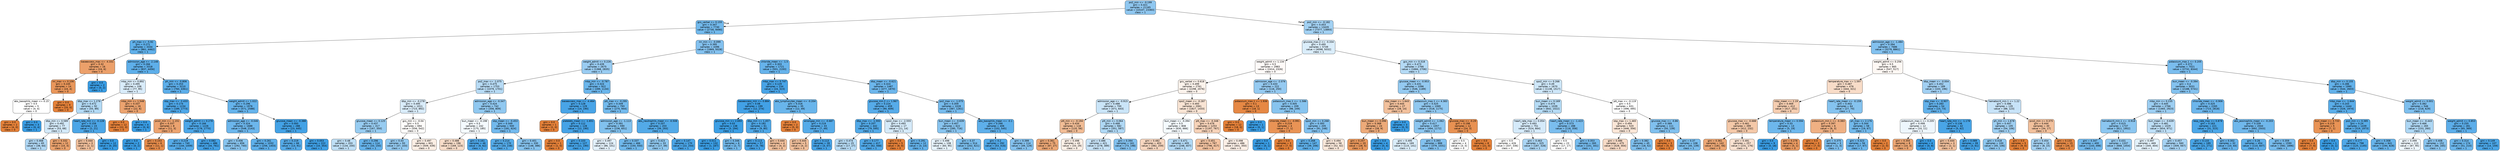 digraph Tree {
node [shape=box, style="filled, rounded", color="black", fontname="helvetica"] ;
edge [fontname="helvetica"] ;
0 [label="po2_min <= -0.199\ngini = 0.421\nsamples = 21165\nvalue = [10107, 23383]\nclass = 1", fillcolor="#8fc7f0"] ;
1 [label="gcs_verbal <= 0.155\ngini = 0.347\nsamples = 7730\nvalue = [2730, 9490]\nclass = 1", fillcolor="#72b9ec"] ;
0 -> 1 [labeldistance=2.5, labelangle=45, headlabel="True"] ;
2 [label="ph_max <= -5.92\ngini = 0.271\nsamples = 3334\nvalue = [861, 4462]\nclass = 1", fillcolor="#5fb0ea"] ;
1 -> 2 ;
3 [label="baseexcess_max <= -4.331\ngini = 0.32\nsamples = 16\nvalue = [24, 6]\nclass = 0", fillcolor="#eca06a"] ;
2 -> 3 ;
4 [label="inr_max <= 0.106\ngini = 0.245\nsamples = 14\nvalue = [24, 4]\nclass = 0", fillcolor="#e9965a"] ;
3 -> 4 ;
5 [label="abs_basophils_mean <= 0.15\ngini = 0.5\nsamples = 5\nvalue = [4, 4]\nclass = 0", fillcolor="#ffffff"] ;
4 -> 5 ;
6 [label="gini = 0.0\nsamples = 2\nvalue = [4, 0]\nclass = 0", fillcolor="#e58139"] ;
5 -> 6 ;
7 [label="gini = 0.0\nsamples = 3\nvalue = [0, 4]\nclass = 1", fillcolor="#399de5"] ;
5 -> 7 ;
8 [label="gini = 0.0\nsamples = 9\nvalue = [20, 0]\nclass = 0", fillcolor="#e58139"] ;
4 -> 8 ;
9 [label="gini = 0.0\nsamples = 2\nvalue = [0, 2]\nclass = 1", fillcolor="#399de5"] ;
3 -> 9 ;
10 [label="admission_age <= -2.148\ngini = 0.266\nsamples = 3318\nvalue = [837, 4456]\nclass = 1", fillcolor="#5eafea"] ;
2 -> 10 ;
11 [label="mbp_min <= 0.892\ngini = 0.495\nsamples = 108\nvalue = [77, 95]\nclass = 1", fillcolor="#d9ecfa"] ;
10 -> 11 ;
12 [label="dbp_max <= 1.276\ngini = 0.472\nsamples = 92\nvalue = [55, 89]\nclass = 1", fillcolor="#b3daf5"] ;
11 -> 12 ;
13 [label="dbp_min <= 0.589\ngini = 0.492\nsamples = 77\nvalue = [53, 68]\nclass = 1", fillcolor="#d3e9f9"] ;
12 -> 13 ;
14 [label="gini = 0.468\nsamples = 65\nvalue = [38, 64]\nclass = 1", fillcolor="#afd7f4"] ;
13 -> 14 ;
15 [label="gini = 0.332\nsamples = 12\nvalue = [15, 4]\nclass = 0", fillcolor="#eca36e"] ;
13 -> 15 ;
16 [label="heart_rate_min <= -0.128\ngini = 0.159\nsamples = 15\nvalue = [2, 21]\nclass = 1", fillcolor="#4ca6e7"] ;
12 -> 16 ;
17 [label="gini = 0.444\nsamples = 3\nvalue = [2, 1]\nclass = 0", fillcolor="#f2c09c"] ;
16 -> 17 ;
18 [label="gini = 0.0\nsamples = 12\nvalue = [0, 20]\nclass = 1", fillcolor="#399de5"] ;
16 -> 18 ;
19 [label="mbp_min <= 1.548\ngini = 0.337\nsamples = 16\nvalue = [22, 6]\nclass = 0", fillcolor="#eca36f"] ;
11 -> 19 ;
20 [label="gini = 0.0\nsamples = 12\nvalue = [22, 0]\nclass = 0", fillcolor="#e58139"] ;
19 -> 20 ;
21 [label="gini = 0.0\nsamples = 4\nvalue = [0, 6]\nclass = 1", fillcolor="#399de5"] ;
19 -> 21 ;
22 [label="ph_min <= -0.806\ngini = 0.253\nsamples = 3210\nvalue = [760, 4361]\nclass = 1", fillcolor="#5caeea"] ;
10 -> 22 ;
23 [label="sbp_max <= -2.433\ngini = 0.174\nsamples = 1234\nvalue = [189, 1773]\nclass = 1", fillcolor="#4ea7e8"] ;
22 -> 23 ;
24 [label="pco2_min <= -1.151\ngini = 0.337\nsamples = 8\nvalue = [11, 3]\nclass = 0", fillcolor="#eca36f"] ;
23 -> 24 ;
25 [label="gini = 0.0\nsamples = 2\nvalue = [0, 2]\nclass = 1", fillcolor="#399de5"] ;
24 -> 25 ;
26 [label="gini = 0.153\nsamples = 6\nvalue = [11, 1]\nclass = 0", fillcolor="#e78c4b"] ;
24 -> 26 ;
27 [label="weight_admit <= 0.278\ngini = 0.166\nsamples = 1226\nvalue = [178, 1770]\nclass = 1", fillcolor="#4da7e8"] ;
23 -> 27 ;
28 [label="gini = 0.219\nsamples = 740\nvalue = [144, 1009]\nclass = 1", fillcolor="#55abe9"] ;
27 -> 28 ;
29 [label="gini = 0.082\nsamples = 486\nvalue = [34, 761]\nclass = 1", fillcolor="#42a1e6"] ;
27 -> 29 ;
30 [label="weight_admit <= 1.022\ngini = 0.296\nsamples = 1976\nvalue = [571, 2588]\nclass = 1", fillcolor="#65b3eb"] ;
22 -> 30 ;
31 [label="admission_age <= -0.046\ngini = 0.324\nsamples = 1688\nvalue = [548, 2143]\nclass = 1", fillcolor="#6cb6ec"] ;
30 -> 31 ;
32 [label="gini = 0.406\nsamples = 656\nvalue = [292, 740]\nclass = 1", fillcolor="#87c4ef"] ;
31 -> 32 ;
33 [label="gini = 0.261\nsamples = 1032\nvalue = [256, 1403]\nclass = 1", fillcolor="#5dafea"] ;
31 -> 33 ;
34 [label="glucose_mean <= -0.388\ngini = 0.093\nsamples = 288\nvalue = [23, 445]\nclass = 1", fillcolor="#43a2e6"] ;
30 -> 34 ;
35 [label="gini = 0.219\nsamples = 66\nvalue = [13, 91]\nclass = 1", fillcolor="#55abe9"] ;
34 -> 35 ;
36 [label="gini = 0.053\nsamples = 222\nvalue = [10, 354]\nclass = 1", fillcolor="#3fa0e6"] ;
34 -> 36 ;
37 [label="inr_min <= -0.099\ngini = 0.395\nsamples = 4396\nvalue = [1869, 5028]\nclass = 1", fillcolor="#83c1ef"] ;
1 -> 37 ;
38 [label="weight_admit <= 0.226\ngini = 0.439\nsamples = 2675\nvalue = [1368, 2835]\nclass = 1", fillcolor="#99ccf2"] ;
37 -> 38 ;
39 [label="po2_max <= -1.075\ngini = 0.475\nsamples = 1753\nvalue = [1079, 1701]\nclass = 1", fillcolor="#b7dbf5"] ;
38 -> 39 ;
40 [label="dbp_min <= -0.278\ngini = 0.495\nsamples = 1011\nvalue = [723, 892]\nclass = 1", fillcolor="#d9ecfa"] ;
39 -> 40 ;
41 [label="glucose_mean <= 0.125\ngini = 0.437\nsamples = 317\nvalue = [167, 350]\nclass = 1", fillcolor="#97ccf1"] ;
40 -> 41 ;
42 [label="gini = 0.48\nsamples = 203\nvalue = [134, 200]\nclass = 1", fillcolor="#bedff6"] ;
41 -> 42 ;
43 [label="gini = 0.296\nsamples = 114\nvalue = [33, 150]\nclass = 1", fillcolor="#65b3eb"] ;
41 -> 43 ;
44 [label="gcs_min <= -0.04\ngini = 0.5\nsamples = 694\nvalue = [556, 542]\nclass = 0", fillcolor="#fefcfa"] ;
40 -> 44 ;
45 [label="gini = 0.43\nsamples = 93\nvalue = [47, 103]\nclass = 1", fillcolor="#93caf1"] ;
44 -> 45 ;
46 [label="gini = 0.497\nsamples = 601\nvalue = [509, 439]\nclass = 0", fillcolor="#fbeee4"] ;
44 -> 46 ;
47 [label="admission_age <= -0.347\ngini = 0.424\nsamples = 742\nvalue = [356, 809]\nclass = 1", fillcolor="#90c8f0"] ;
39 -> 47 ;
48 [label="bun_mean <= -0.198\ngini = 0.5\nsamples = 242\nvalue = [175, 185]\nclass = 1", fillcolor="#f4fafe"] ;
47 -> 48 ;
49 [label="gini = 0.488\nsamples = 196\nvalue = [169, 123]\nclass = 0", fillcolor="#f8ddc9"] ;
48 -> 49 ;
50 [label="gini = 0.161\nsamples = 46\nvalue = [6, 62]\nclass = 1", fillcolor="#4ca6e8"] ;
48 -> 50 ;
51 [label="sbp_mean <= -0.453\ngini = 0.349\nsamples = 500\nvalue = [181, 624]\nclass = 1", fillcolor="#72b9ed"] ;
47 -> 51 ;
52 [label="gini = 0.214\nsamples = 170\nvalue = [33, 238]\nclass = 1", fillcolor="#54abe9"] ;
51 -> 52 ;
53 [label="gini = 0.401\nsamples = 330\nvalue = [148, 386]\nclass = 1", fillcolor="#85c3ef"] ;
51 -> 53 ;
54 [label="mbp_min <= -0.787\ngini = 0.324\nsamples = 922\nvalue = [289, 1134]\nclass = 1", fillcolor="#6bb6ec"] ;
38 -> 54 ;
55 [label="baseexcess_max <= -4.464\ngini = 0.128\nsamples = 129\nvalue = [14, 190]\nclass = 1", fillcolor="#48a4e7"] ;
54 -> 55 ;
56 [label="gini = 0.0\nsamples = 1\nvalue = [2, 0]\nclass = 0", fillcolor="#e58139"] ;
55 -> 56 ;
57 [label="platelets_mean <= -1.651\ngini = 0.112\nsamples = 128\nvalue = [12, 190]\nclass = 1", fillcolor="#46a3e7"] ;
55 -> 57 ;
58 [label="gini = 0.0\nsamples = 1\nvalue = [1, 0]\nclass = 0", fillcolor="#e58139"] ;
57 -> 58 ;
59 [label="gini = 0.103\nsamples = 127\nvalue = [11, 190]\nclass = 1", fillcolor="#44a3e7"] ;
57 -> 59 ;
60 [label="ptt_max <= -0.295\ngini = 0.349\nsamples = 793\nvalue = [275, 944]\nclass = 1", fillcolor="#73baed"] ;
54 -> 60 ;
61 [label="admission_age <= -1.113\ngini = 0.391\nsamples = 590\nvalue = [236, 651]\nclass = 1", fillcolor="#81c1ee"] ;
60 -> 61 ;
62 [label="gini = 0.497\nsamples = 124\nvalue = [86, 101]\nclass = 1", fillcolor="#e2f0fb"] ;
61 -> 62 ;
63 [label="gini = 0.337\nsamples = 466\nvalue = [150, 550]\nclass = 1", fillcolor="#6fb8ec"] ;
61 -> 63 ;
64 [label="abs_neutrophils_mean <= -0.508\ngini = 0.207\nsamples = 203\nvalue = [39, 293]\nclass = 1", fillcolor="#53aae8"] ;
60 -> 64 ;
65 [label="gini = 0.423\nsamples = 33\nvalue = [17, 39]\nclass = 1", fillcolor="#8fc8f0"] ;
64 -> 65 ;
66 [label="gini = 0.147\nsamples = 170\nvalue = [22, 254]\nclass = 1", fillcolor="#4aa5e7"] ;
64 -> 66 ;
67 [label="chloride_mean <= -1.5\ngini = 0.303\nsamples = 1721\nvalue = [501, 2193]\nclass = 1", fillcolor="#66b3eb"] ;
37 -> 67 ;
68 [label="mbp_max <= 0.747\ngini = 0.129\nsamples = 234\nvalue = [24, 323]\nclass = 1", fillcolor="#48a4e7"] ;
67 -> 68 ;
69 [label="baseexcess_min <= 0.884\ngini = 0.08\nsamples = 199\nvalue = [12, 274]\nclass = 1", fillcolor="#42a1e6"] ;
68 -> 69 ;
70 [label="glucose_min <= 2.693\ngini = 0.03\nsamples = 138\nvalue = [3, 194]\nclass = 1", fillcolor="#3c9fe5"] ;
69 -> 70 ;
71 [label="gini = 0.011\nsamples = 132\nvalue = [1, 187]\nclass = 1", fillcolor="#3a9ee5"] ;
70 -> 71 ;
72 [label="gini = 0.346\nsamples = 6\nvalue = [2, 7]\nclass = 1", fillcolor="#72b9ec"] ;
70 -> 72 ;
73 [label="dbp_min <= 1.457\ngini = 0.182\nsamples = 61\nvalue = [9, 80]\nclass = 1", fillcolor="#4fa8e8"] ;
69 -> 73 ;
74 [label="gini = 0.113\nsamples = 57\nvalue = [5, 78]\nclass = 1", fillcolor="#46a3e7"] ;
73 -> 74 ;
75 [label="gini = 0.444\nsamples = 4\nvalue = [4, 2]\nclass = 0", fillcolor="#f2c09c"] ;
73 -> 75 ;
76 [label="abs_lymphocytes_mean <= -0.204\ngini = 0.316\nsamples = 35\nvalue = [12, 49]\nclass = 1", fillcolor="#69b5eb"] ;
68 -> 76 ;
77 [label="gini = 0.0\nsamples = 2\nvalue = [5, 0]\nclass = 0", fillcolor="#e58139"] ;
76 -> 77 ;
78 [label="aniongap_min <= -0.687\ngini = 0.219\nsamples = 33\nvalue = [7, 49]\nclass = 1", fillcolor="#55abe9"] ;
76 -> 78 ;
79 [label="gini = 0.444\nsamples = 5\nvalue = [4, 2]\nclass = 0", fillcolor="#f2c09c"] ;
78 -> 79 ;
80 [label="gini = 0.113\nsamples = 28\nvalue = [3, 47]\nclass = 1", fillcolor="#46a3e7"] ;
78 -> 80 ;
81 [label="dbp_mean <= -0.621\ngini = 0.324\nsamples = 1487\nvalue = [477, 1870]\nclass = 1", fillcolor="#6cb6ec"] ;
67 -> 81 ;
82 [label="glucose_min.2 <= 1.967\ngini = 0.224\nsamples = 459\nvalue = [90, 609]\nclass = 1", fillcolor="#56abe9"] ;
81 -> 82 ;
83 [label="dbp_max <= -1.593\ngini = 0.207\nsamples = 442\nvalue = [79, 595]\nclass = 1", fillcolor="#53aae8"] ;
82 -> 83 ;
84 [label="gini = 0.474\nsamples = 25\nvalue = [17, 27]\nclass = 1", fillcolor="#b6dbf5"] ;
83 -> 84 ;
85 [label="gini = 0.177\nsamples = 417\nvalue = [62, 568]\nclass = 1", fillcolor="#4fa8e8"] ;
83 -> 85 ;
86 [label="spo2_max <= -2.555\ngini = 0.493\nsamples = 17\nvalue = [11, 14]\nclass = 1", fillcolor="#d5eaf9"] ;
82 -> 86 ;
87 [label="gini = 0.0\nsamples = 5\nvalue = [8, 0]\nclass = 0", fillcolor="#e58139"] ;
86 -> 87 ;
88 [label="gini = 0.291\nsamples = 12\nvalue = [3, 14]\nclass = 1", fillcolor="#63b2eb"] ;
86 -> 88 ;
89 [label="po2_max <= -1.075\ngini = 0.359\nsamples = 1028\nvalue = [387, 1261]\nclass = 1", fillcolor="#76bbed"] ;
81 -> 89 ;
90 [label="bun_mean <= -0.639\ngini = 0.407\nsamples = 622\nvalue = [285, 716]\nclass = 1", fillcolor="#88c4ef"] ;
89 -> 90 ;
91 [label="gini = 0.498\nsamples = 108\nvalue = [83, 95]\nclass = 1", fillcolor="#e6f3fc"] ;
90 -> 91 ;
92 [label="gini = 0.37\nsamples = 514\nvalue = [202, 621]\nclass = 1", fillcolor="#79bded"] ;
90 -> 92 ;
93 [label="abs_basophils_mean <= -0.1\ngini = 0.266\nsamples = 406\nvalue = [102, 545]\nclass = 1", fillcolor="#5eafea"] ;
89 -> 93 ;
94 [label="gini = 0.2\nsamples = 292\nvalue = [53, 416]\nclass = 1", fillcolor="#52a9e8"] ;
93 -> 94 ;
95 [label="gini = 0.399\nsamples = 114\nvalue = [49, 129]\nclass = 1", fillcolor="#84c2ef"] ;
93 -> 95 ;
96 [label="po2_min <= -0.182\ngini = 0.453\nsamples = 13435\nvalue = [7377, 13893]\nclass = 1", fillcolor="#a2d1f3"] ;
0 -> 96 [labeldistance=2.5, labelangle=-45, headlabel="False"] ;
97 [label="glucose_max.2 <= -0.334\ngini = 0.495\nsamples = 5749\nvalue = [4098, 5032]\nclass = 1", fillcolor="#daedfa"] ;
96 -> 97 ;
98 [label="weight_admit <= 1.134\ngini = 0.5\nsamples = 2983\nvalue = [2414, 2326]\nclass = 0", fillcolor="#fefaf8"] ;
97 -> 98 ;
99 [label="gcs_verbal <= 0.618\ngini = 0.499\nsamples = 2761\nvalue = [2298, 2076]\nclass = 0", fillcolor="#fcf3ec"] ;
98 -> 99 ;
100 [label="admission_age <= -0.915\ngini = 0.488\nsamples = 700\nvalue = [471, 643]\nclass = 1", fillcolor="#cae5f8"] ;
99 -> 100 ;
101 [label="ptt_min <= -0.194\ngini = 0.434\nsamples = 118\nvalue = [120, 56]\nclass = 0", fillcolor="#f1bc95"] ;
100 -> 101 ;
102 [label="gini = 0.361\nsamples = 75\nvalue = [87, 27]\nclass = 0", fillcolor="#eda876"] ;
101 -> 102 ;
103 [label="gini = 0.498\nsamples = 43\nvalue = [33, 29]\nclass = 0", fillcolor="#fcf0e7"] ;
101 -> 103 ;
104 [label="ptt_min <= 0.064\ngini = 0.468\nsamples = 582\nvalue = [351, 587]\nclass = 1", fillcolor="#afd8f5"] ;
100 -> 104 ;
105 [label="gini = 0.486\nsamples = 421\nvalue = [278, 389]\nclass = 1", fillcolor="#c7e3f8"] ;
104 -> 105 ;
106 [label="gini = 0.394\nsamples = 161\nvalue = [73, 198]\nclass = 1", fillcolor="#82c1ef"] ;
104 -> 106 ;
107 [label="spo2_mean <= -0.287\ngini = 0.493\nsamples = 2061\nvalue = [1827, 1433]\nclass = 0", fillcolor="#f9e4d4"] ;
99 -> 107 ;
108 [label="bun_mean <= -0.394\ngini = 0.5\nsamples = 808\nvalue = [630, 666]\nclass = 1", fillcolor="#f4fafe"] ;
107 -> 108 ;
109 [label="gini = 0.482\nsamples = 403\nvalue = [382, 259]\nclass = 0", fillcolor="#f7d6bf"] ;
108 -> 109 ;
110 [label="gini = 0.471\nsamples = 405\nvalue = [248, 407]\nclass = 1", fillcolor="#b2d9f5"] ;
108 -> 110 ;
111 [label="ptt_max <= -0.348\ngini = 0.476\nsamples = 1253\nvalue = [1197, 767]\nclass = 0", fillcolor="#f6d2b8"] ;
107 -> 111 ;
112 [label="gini = 0.451\nsamples = 767\nvalue = [796, 417]\nclass = 0", fillcolor="#f3c3a1"] ;
111 -> 112 ;
113 [label="gini = 0.498\nsamples = 486\nvalue = [401, 350]\nclass = 0", fillcolor="#fcefe6"] ;
111 -> 113 ;
114 [label="admission_age <= -2.076\ngini = 0.433\nsamples = 222\nvalue = [116, 250]\nclass = 1", fillcolor="#95caf1"] ;
98 -> 114 ;
115 [label="potassium_max.1 <= 1.936\ngini = 0.1\nsamples = 13\nvalue = [18, 1]\nclass = 0", fillcolor="#e68844"] ;
114 -> 115 ;
116 [label="gini = 0.0\nsamples = 12\nvalue = [18, 0]\nclass = 0", fillcolor="#e58139"] ;
115 -> 116 ;
117 [label="gini = 0.0\nsamples = 1\nvalue = [0, 1]\nclass = 1", fillcolor="#399de5"] ;
115 -> 117 ;
118 [label="potassium_max.1 <= -1.586\ngini = 0.405\nsamples = 209\nvalue = [98, 249]\nclass = 1", fillcolor="#87c4ef"] ;
114 -> 118 ;
119 [label="chloride_mean <= -0.991\ngini = 0.219\nsamples = 4\nvalue = [7, 1]\nclass = 0", fillcolor="#e99355"] ;
118 -> 119 ;
120 [label="gini = 0.0\nsamples = 1\nvalue = [0, 1]\nclass = 1", fillcolor="#399de5"] ;
119 -> 120 ;
121 [label="gini = 0.0\nsamples = 3\nvalue = [7, 0]\nclass = 0", fillcolor="#e58139"] ;
119 -> 121 ;
122 [label="spo2_min <= 0.268\ngini = 0.393\nsamples = 205\nvalue = [91, 248]\nclass = 1", fillcolor="#82c1ef"] ;
118 -> 122 ;
123 [label="gini = 0.268\nsamples = 147\nvalue = [39, 206]\nclass = 1", fillcolor="#5eb0ea"] ;
122 -> 123 ;
124 [label="gini = 0.494\nsamples = 58\nvalue = [52, 42]\nclass = 0", fillcolor="#fae7d9"] ;
122 -> 124 ;
125 [label="gcs_min <= 0.318\ngini = 0.473\nsamples = 2766\nvalue = [1684, 2706]\nclass = 1", fillcolor="#b4daf5"] ;
97 -> 125 ;
126 [label="glucose_mean <= -0.953\ngini = 0.431\nsamples = 1096\nvalue = [546, 1189]\nclass = 1", fillcolor="#94caf1"] ;
125 -> 126 ;
127 [label="sbp_mean <= 1.643\ngini = 0.444\nsamples = 27\nvalue = [28, 14]\nclass = 0", fillcolor="#f2c09c"] ;
126 -> 127 ;
128 [label="bun_mean <= 0.096\ngini = 0.368\nsamples = 24\nvalue = [28, 9]\nclass = 0", fillcolor="#edaa79"] ;
127 -> 128 ;
129 [label="gini = 0.257\nsamples = 20\nvalue = [28, 5]\nclass = 0", fillcolor="#ea985c"] ;
128 -> 129 ;
130 [label="gini = 0.0\nsamples = 4\nvalue = [0, 4]\nclass = 1", fillcolor="#399de5"] ;
128 -> 130 ;
131 [label="gini = 0.0\nsamples = 3\nvalue = [0, 5]\nclass = 1", fillcolor="#399de5"] ;
127 -> 131 ;
132 [label="potassium_max.1 <= 4.383\ngini = 0.425\nsamples = 1069\nvalue = [518, 1175]\nclass = 1", fillcolor="#90c8f0"] ;
126 -> 132 ;
133 [label="weight_admit <= -1.062\ngini = 0.417\nsamples = 1057\nvalue = [494, 1172]\nclass = 1", fillcolor="#8cc6f0"] ;
132 -> 133 ;
134 [label="gini = 0.495\nsamples = 169\nvalue = [115, 141]\nclass = 1", fillcolor="#daedfa"] ;
133 -> 134 ;
135 [label="gini = 0.393\nsamples = 888\nvalue = [379, 1031]\nclass = 1", fillcolor="#82c1ef"] ;
133 -> 135 ;
136 [label="glucose_max <= -0.29\ngini = 0.198\nsamples = 12\nvalue = [24, 3]\nclass = 0", fillcolor="#e89152"] ;
132 -> 136 ;
137 [label="gini = 0.5\nsamples = 4\nvalue = [3, 3]\nclass = 0", fillcolor="#ffffff"] ;
136 -> 137 ;
138 [label="gini = 0.0\nsamples = 8\nvalue = [21, 0]\nclass = 0", fillcolor="#e58139"] ;
136 -> 138 ;
139 [label="spo2_min <= 0.268\ngini = 0.49\nsamples = 1670\nvalue = [1138, 1517]\nclass = 1", fillcolor="#cee7f9"] ;
125 -> 139 ;
140 [label="bun_mean <= 0.169\ngini = 0.474\nsamples = 1039\nvalue = [642, 1022]\nclass = 1", fillcolor="#b5dbf5"] ;
139 -> 140 ;
141 [label="heart_rate_max <= 0.054\ngini = 0.493\nsamples = 751\nvalue = [524, 664]\nclass = 1", fillcolor="#d5eafa"] ;
140 -> 141 ;
142 [label="gini = 0.5\nsamples = 426\nvalue = [337, 336]\nclass = 0", fillcolor="#fffffe"] ;
141 -> 142 ;
143 [label="gini = 0.463\nsamples = 325\nvalue = [187, 328]\nclass = 1", fillcolor="#aad5f4"] ;
141 -> 143 ;
144 [label="heart_rate_mean <= -1.423\ngini = 0.373\nsamples = 288\nvalue = [118, 358]\nclass = 1", fillcolor="#7abdee"] ;
140 -> 144 ;
145 [label="gini = 0.5\nsamples = 23\nvalue = [17, 17]\nclass = 0", fillcolor="#ffffff"] ;
144 -> 145 ;
146 [label="gini = 0.353\nsamples = 265\nvalue = [101, 341]\nclass = 1", fillcolor="#74baed"] ;
144 -> 146 ;
147 [label="ptt_max <= -0.119\ngini = 0.5\nsamples = 631\nvalue = [496, 495]\nclass = 0", fillcolor="#ffffff"] ;
139 -> 147 ;
148 [label="sbp_max <= 1.465\ngini = 0.494\nsamples = 520\nvalue = [446, 356]\nclass = 0", fillcolor="#fae6d7"] ;
147 -> 148 ;
149 [label="gini = 0.486\nsamples = 475\nvalue = [428, 304]\nclass = 0", fillcolor="#f7dac6"] ;
148 -> 149 ;
150 [label="gini = 0.382\nsamples = 45\nvalue = [18, 52]\nclass = 1", fillcolor="#7ebfee"] ;
148 -> 150 ;
151 [label="glucose_max <= -0.86\ngini = 0.389\nsamples = 111\nvalue = [50, 139]\nclass = 1", fillcolor="#80c0ee"] ;
147 -> 151 ;
152 [label="gini = 0.0\nsamples = 3\nvalue = [5, 0]\nclass = 0", fillcolor="#e58139"] ;
151 -> 152 ;
153 [label="gini = 0.37\nsamples = 108\nvalue = [45, 139]\nclass = 1", fillcolor="#79bded"] ;
151 -> 153 ;
154 [label="admission_age <= -1.484\ngini = 0.394\nsamples = 7686\nvalue = [3279, 8861]\nclass = 1", fillcolor="#82c1ef"] ;
96 -> 154 ;
155 [label="weight_admit <= 0.256\ngini = 0.5\nsamples = 665\nvalue = [547, 517]\nclass = 0", fillcolor="#fef8f4"] ;
154 -> 155 ;
156 [label="temperature_max <= 1.597\ngini = 0.487\nsamples = 476\nvalue = [444, 321]\nclass = 0", fillcolor="#f8dcc8"] ;
155 -> 156 ;
157 [label="mbp_mean <= 2.19\ngini = 0.469\nsamples = 412\nvalue = [417, 251]\nclass = 0", fillcolor="#f5cdb0"] ;
156 -> 157 ;
158 [label="glucose_max <= -0.688\ngini = 0.461\nsamples = 399\nvalue = [412, 232]\nclass = 0", fillcolor="#f4c8a8"] ;
157 -> 158 ;
159 [label="gini = 0.361\nsamples = 142\nvalue = [181, 56]\nclass = 0", fillcolor="#eda876"] ;
158 -> 159 ;
160 [label="gini = 0.491\nsamples = 257\nvalue = [231, 176]\nclass = 0", fillcolor="#f9e1d0"] ;
158 -> 160 ;
161 [label="temperature_mean <= 0.594\ngini = 0.33\nsamples = 13\nvalue = [5, 19]\nclass = 1", fillcolor="#6db7ec"] ;
157 -> 161 ;
162 [label="gini = 0.0\nsamples = 9\nvalue = [0, 18]\nclass = 1", fillcolor="#399de5"] ;
161 -> 162 ;
163 [label="gini = 0.278\nsamples = 4\nvalue = [5, 1]\nclass = 0", fillcolor="#ea9a61"] ;
161 -> 163 ;
164 [label="heart_rate_mean <= -0.159\ngini = 0.402\nsamples = 64\nvalue = [27, 70]\nclass = 1", fillcolor="#85c3ef"] ;
156 -> 164 ;
165 [label="potassium_min.1 <= -0.383\ngini = 0.397\nsamples = 6\nvalue = [8, 3]\nclass = 0", fillcolor="#efb083"] ;
164 -> 165 ;
166 [label="gini = 0.0\nsamples = 3\nvalue = [7, 0]\nclass = 0", fillcolor="#e58139"] ;
165 -> 166 ;
167 [label="gini = 0.375\nsamples = 3\nvalue = [1, 3]\nclass = 1", fillcolor="#7bbeee"] ;
165 -> 167 ;
168 [label="ph_max <= 2.176\ngini = 0.344\nsamples = 58\nvalue = [19, 67]\nclass = 1", fillcolor="#71b9ec"] ;
164 -> 168 ;
169 [label="gini = 0.323\nsamples = 56\nvalue = [17, 67]\nclass = 1", fillcolor="#6bb6ec"] ;
168 -> 169 ;
170 [label="gini = 0.0\nsamples = 2\nvalue = [2, 0]\nclass = 0", fillcolor="#e58139"] ;
168 -> 170 ;
171 [label="dbp_mean <= -0.004\ngini = 0.452\nsamples = 189\nvalue = [103, 196]\nclass = 1", fillcolor="#a1d0f3"] ;
155 -> 171 ;
172 [label="sbp_max <= -0.907\ngini = 0.283\nsamples = 54\nvalue = [15, 73]\nclass = 1", fillcolor="#62b1ea"] ;
171 -> 172 ;
173 [label="potassium_max.1 <= 0.205\ngini = 0.499\nsamples = 12\nvalue = [10, 11]\nclass = 1", fillcolor="#edf6fd"] ;
172 -> 173 ;
174 [label="gini = 0.355\nsamples = 8\nvalue = [10, 3]\nclass = 0", fillcolor="#eda774"] ;
173 -> 174 ;
175 [label="gini = 0.0\nsamples = 4\nvalue = [0, 8]\nclass = 1", fillcolor="#399de5"] ;
173 -> 175 ;
176 [label="heart_rate_min <= -1.178\ngini = 0.138\nsamples = 42\nvalue = [5, 62]\nclass = 1", fillcolor="#49a5e7"] ;
172 -> 176 ;
177 [label="gini = 0.444\nsamples = 3\nvalue = [2, 1]\nclass = 0", fillcolor="#f2c09c"] ;
176 -> 177 ;
178 [label="gini = 0.089\nsamples = 39\nvalue = [3, 61]\nclass = 1", fillcolor="#43a2e6"] ;
176 -> 178 ;
179 [label="hematocrit_min.1 <= 1.22\ngini = 0.486\nsamples = 135\nvalue = [88, 123]\nclass = 1", fillcolor="#c7e3f8"] ;
171 -> 179 ;
180 [label="ph_min <= 1.678\ngini = 0.447\nsamples = 105\nvalue = [54, 106]\nclass = 1", fillcolor="#9ecff2"] ;
179 -> 180 ;
181 [label="gini = 0.418\nsamples = 100\nvalue = [45, 106]\nclass = 1", fillcolor="#8dc7f0"] ;
180 -> 181 ;
182 [label="gini = 0.0\nsamples = 5\nvalue = [9, 0]\nclass = 0", fillcolor="#e58139"] ;
180 -> 182 ;
183 [label="pco2_min <= 0.375\ngini = 0.444\nsamples = 30\nvalue = [34, 17]\nclass = 0", fillcolor="#f2c09c"] ;
179 -> 183 ;
184 [label="gini = 0.454\nsamples = 15\nvalue = [8, 15]\nclass = 1", fillcolor="#a3d1f3"] ;
183 -> 184 ;
185 [label="gini = 0.133\nsamples = 15\nvalue = [26, 2]\nclass = 0", fillcolor="#e78b48"] ;
183 -> 185 ;
186 [label="potassium_max.1 <= 0.205\ngini = 0.372\nsamples = 7021\nvalue = [2732, 8344]\nclass = 1", fillcolor="#7abdee"] ;
154 -> 186 ;
187 [label="bun_mean <= -0.394\ngini = 0.4\nsamples = 5031\nvalue = [2188, 5741]\nclass = 1", fillcolor="#84c2ef"] ;
186 -> 187 ;
188 [label="mbp_min <= 0.235\ngini = 0.445\nsamples = 2766\nvalue = [1465, 2923]\nclass = 1", fillcolor="#9ccef2"] ;
187 -> 188 ;
189 [label="hematocrit_min.1 <= -0.918\ngini = 0.415\nsamples = 1737\nvalue = [811, 1952]\nclass = 1", fillcolor="#8bc6f0"] ;
188 -> 189 ;
190 [label="gini = 0.347\nsamples = 400\nvalue = [143, 498]\nclass = 1", fillcolor="#72b9ec"] ;
189 -> 190 ;
191 [label="gini = 0.431\nsamples = 1337\nvalue = [668, 1454]\nclass = 1", fillcolor="#94caf1"] ;
189 -> 191 ;
192 [label="bun_mean <= -0.639\ngini = 0.481\nsamples = 1029\nvalue = [654, 971]\nclass = 1", fillcolor="#bedff7"] ;
188 -> 192 ;
193 [label="gini = 0.497\nsamples = 469\nvalue = [345, 404]\nclass = 1", fillcolor="#e2f1fb"] ;
192 -> 193 ;
194 [label="gini = 0.457\nsamples = 560\nvalue = [309, 567]\nclass = 1", fillcolor="#a5d2f3"] ;
192 -> 194 ;
195 [label="chloride_mean <= -0.906\ngini = 0.325\nsamples = 2265\nvalue = [723, 2818]\nclass = 1", fillcolor="#6cb6ec"] ;
187 -> 195 ;
196 [label="resp_rate_max <= 0.878\ngini = 0.163\nsamples = 221\nvalue = [31, 315]\nclass = 1", fillcolor="#4ca7e8"] ;
195 -> 196 ;
197 [label="gini = 0.133\nsamples = 189\nvalue = [21, 271]\nclass = 1", fillcolor="#48a5e7"] ;
196 -> 197 ;
198 [label="gini = 0.302\nsamples = 32\nvalue = [10, 44]\nclass = 1", fillcolor="#66b3eb"] ;
196 -> 198 ;
199 [label="abs_eosinophils_mean <= -0.203\ngini = 0.339\nsamples = 2044\nvalue = [692, 2503]\nclass = 1", fillcolor="#70b8ec"] ;
195 -> 199 ;
200 [label="gini = 0.26\nsamples = 454\nvalue = [110, 607]\nclass = 1", fillcolor="#5dafea"] ;
199 -> 200 ;
201 [label="gini = 0.359\nsamples = 1590\nvalue = [582, 1896]\nclass = 1", fillcolor="#76bbed"] ;
199 -> 201 ;
202 [label="dbp_min <= 0.155\ngini = 0.286\nsamples = 1990\nvalue = [544, 2603]\nclass = 1", fillcolor="#62b1ea"] ;
186 -> 202 ;
203 [label="mbp_max <= -1.644\ngini = 0.243\nsamples = 1444\nvalue = [326, 1974]\nclass = 1", fillcolor="#5aade9"] ;
202 -> 203 ;
204 [label="bun_mean <= 3.733\ngini = 0.219\nsamples = 5\nvalue = [7, 1]\nclass = 0", fillcolor="#e99355"] ;
203 -> 204 ;
205 [label="gini = 0.0\nsamples = 4\nvalue = [7, 0]\nclass = 0", fillcolor="#e58139"] ;
204 -> 205 ;
206 [label="gini = 0.0\nsamples = 1\nvalue = [0, 1]\nclass = 1", fillcolor="#399de5"] ;
204 -> 206 ;
207 [label="po2_min <= 0.385\ngini = 0.24\nsamples = 1439\nvalue = [319, 1973]\nclass = 1", fillcolor="#59ade9"] ;
203 -> 207 ;
208 [label="gini = 0.177\nsamples = 798\nvalue = [125, 1145]\nclass = 1", fillcolor="#4fa8e8"] ;
207 -> 208 ;
209 [label="gini = 0.308\nsamples = 641\nvalue = [194, 828]\nclass = 1", fillcolor="#67b4eb"] ;
207 -> 209 ;
210 [label="weight_admit <= 0.001\ngini = 0.382\nsamples = 546\nvalue = [218, 629]\nclass = 1", fillcolor="#7ebfee"] ;
202 -> 210 ;
211 [label="bun_mean <= -0.443\ngini = 0.466\nsamples = 265\nvalue = [153, 260]\nclass = 1", fillcolor="#aed7f4"] ;
210 -> 211 ;
212 [label="gini = 0.499\nsamples = 113\nvalue = [87, 95]\nclass = 1", fillcolor="#eef7fd"] ;
211 -> 212 ;
213 [label="gini = 0.408\nsamples = 152\nvalue = [66, 165]\nclass = 1", fillcolor="#88c4ef"] ;
211 -> 213 ;
214 [label="weight_admit <= 0.853\ngini = 0.255\nsamples = 281\nvalue = [65, 369]\nclass = 1", fillcolor="#5caeea"] ;
210 -> 214 ;
215 [label="gini = 0.314\nsamples = 174\nvalue = [51, 210]\nclass = 1", fillcolor="#69b5eb"] ;
214 -> 215 ;
216 [label="gini = 0.149\nsamples = 107\nvalue = [14, 159]\nclass = 1", fillcolor="#4aa6e7"] ;
214 -> 216 ;
}